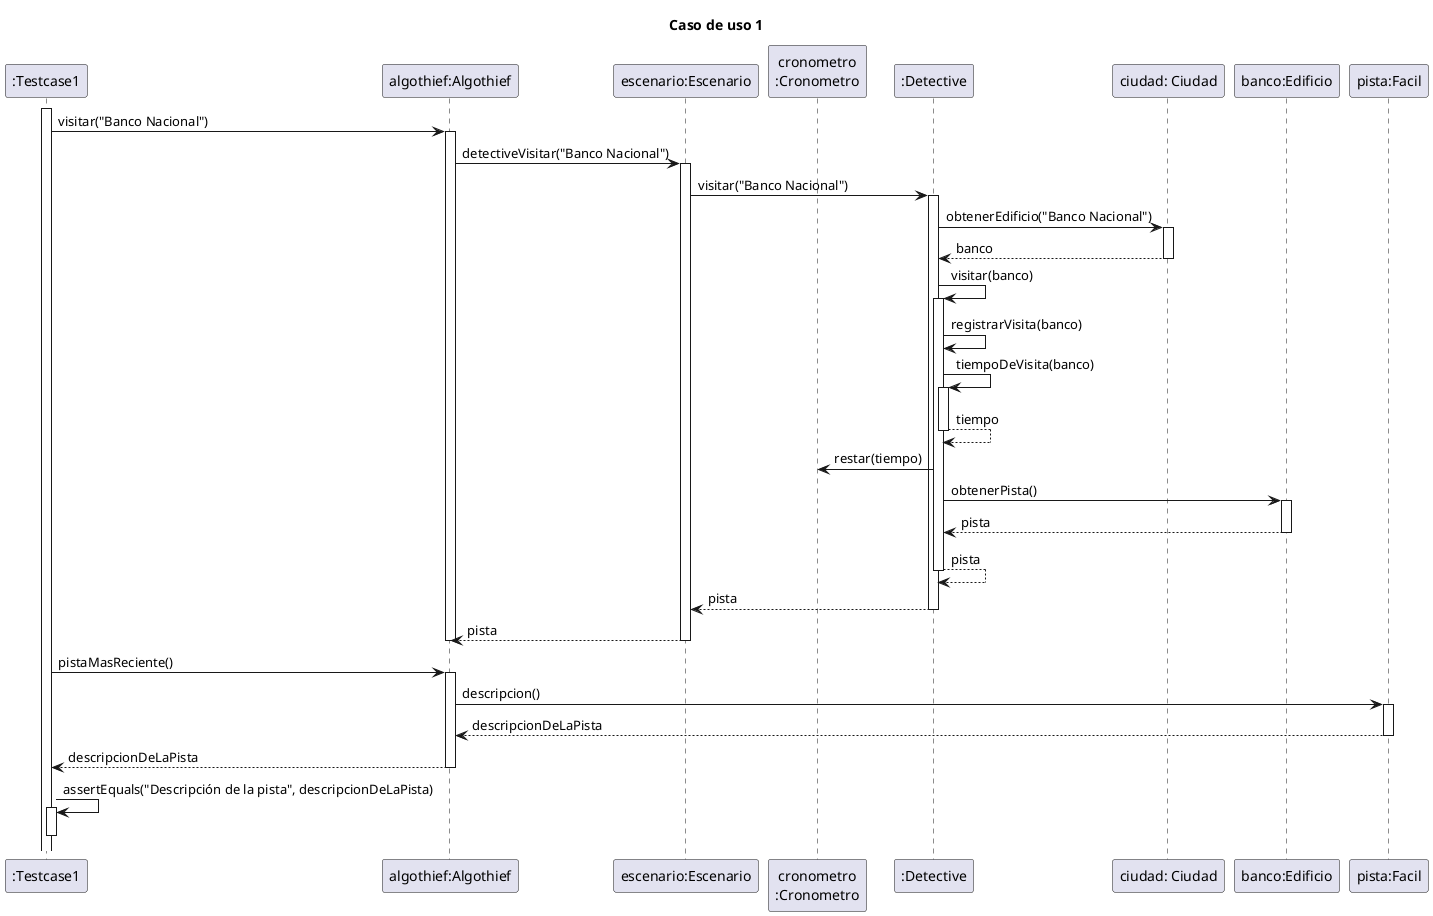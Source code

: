 @startuml

title "Caso de uso 1"

participant ":Testcase1" as testcase
participant "algothief:Algothief" as algothief
participant "escenario:Escenario" as escenario
participant "cronometro\n:Cronometro" as cron
participant ":Detective" as detective
participant "ciudad: Ciudad" as ciudad
participant "banco:Edificio" as banco
participant "pista:Facil" as pista


activate testcase
testcase -> algothief++: visitar("Banco Nacional")
    algothief -> escenario++: detectiveVisitar("Banco Nacional")
        escenario -> detective++: visitar("Banco Nacional")
            detective -> ciudad++: obtenerEdificio("Banco Nacional")
                return banco
            detective -> detective++: visitar(banco)
                detective -> detective: registrarVisita(banco)
                detective -> detective++: tiempoDeVisita(banco)
                    return tiempo
                detective -> cron: restar(tiempo)
                detective -> banco++: obtenerPista()
                    return pista
                return pista
            return pista
        return pista
    deactivate algothief

testcase -> algothief++: pistaMasReciente()
    algothief -> pista++: descripcion()
        return descripcionDeLaPista
    return descripcionDeLaPista

testcase -> testcase++: assertEquals("Descripción de la pista", descripcionDeLaPista)
deactivate testcase

@enduml
